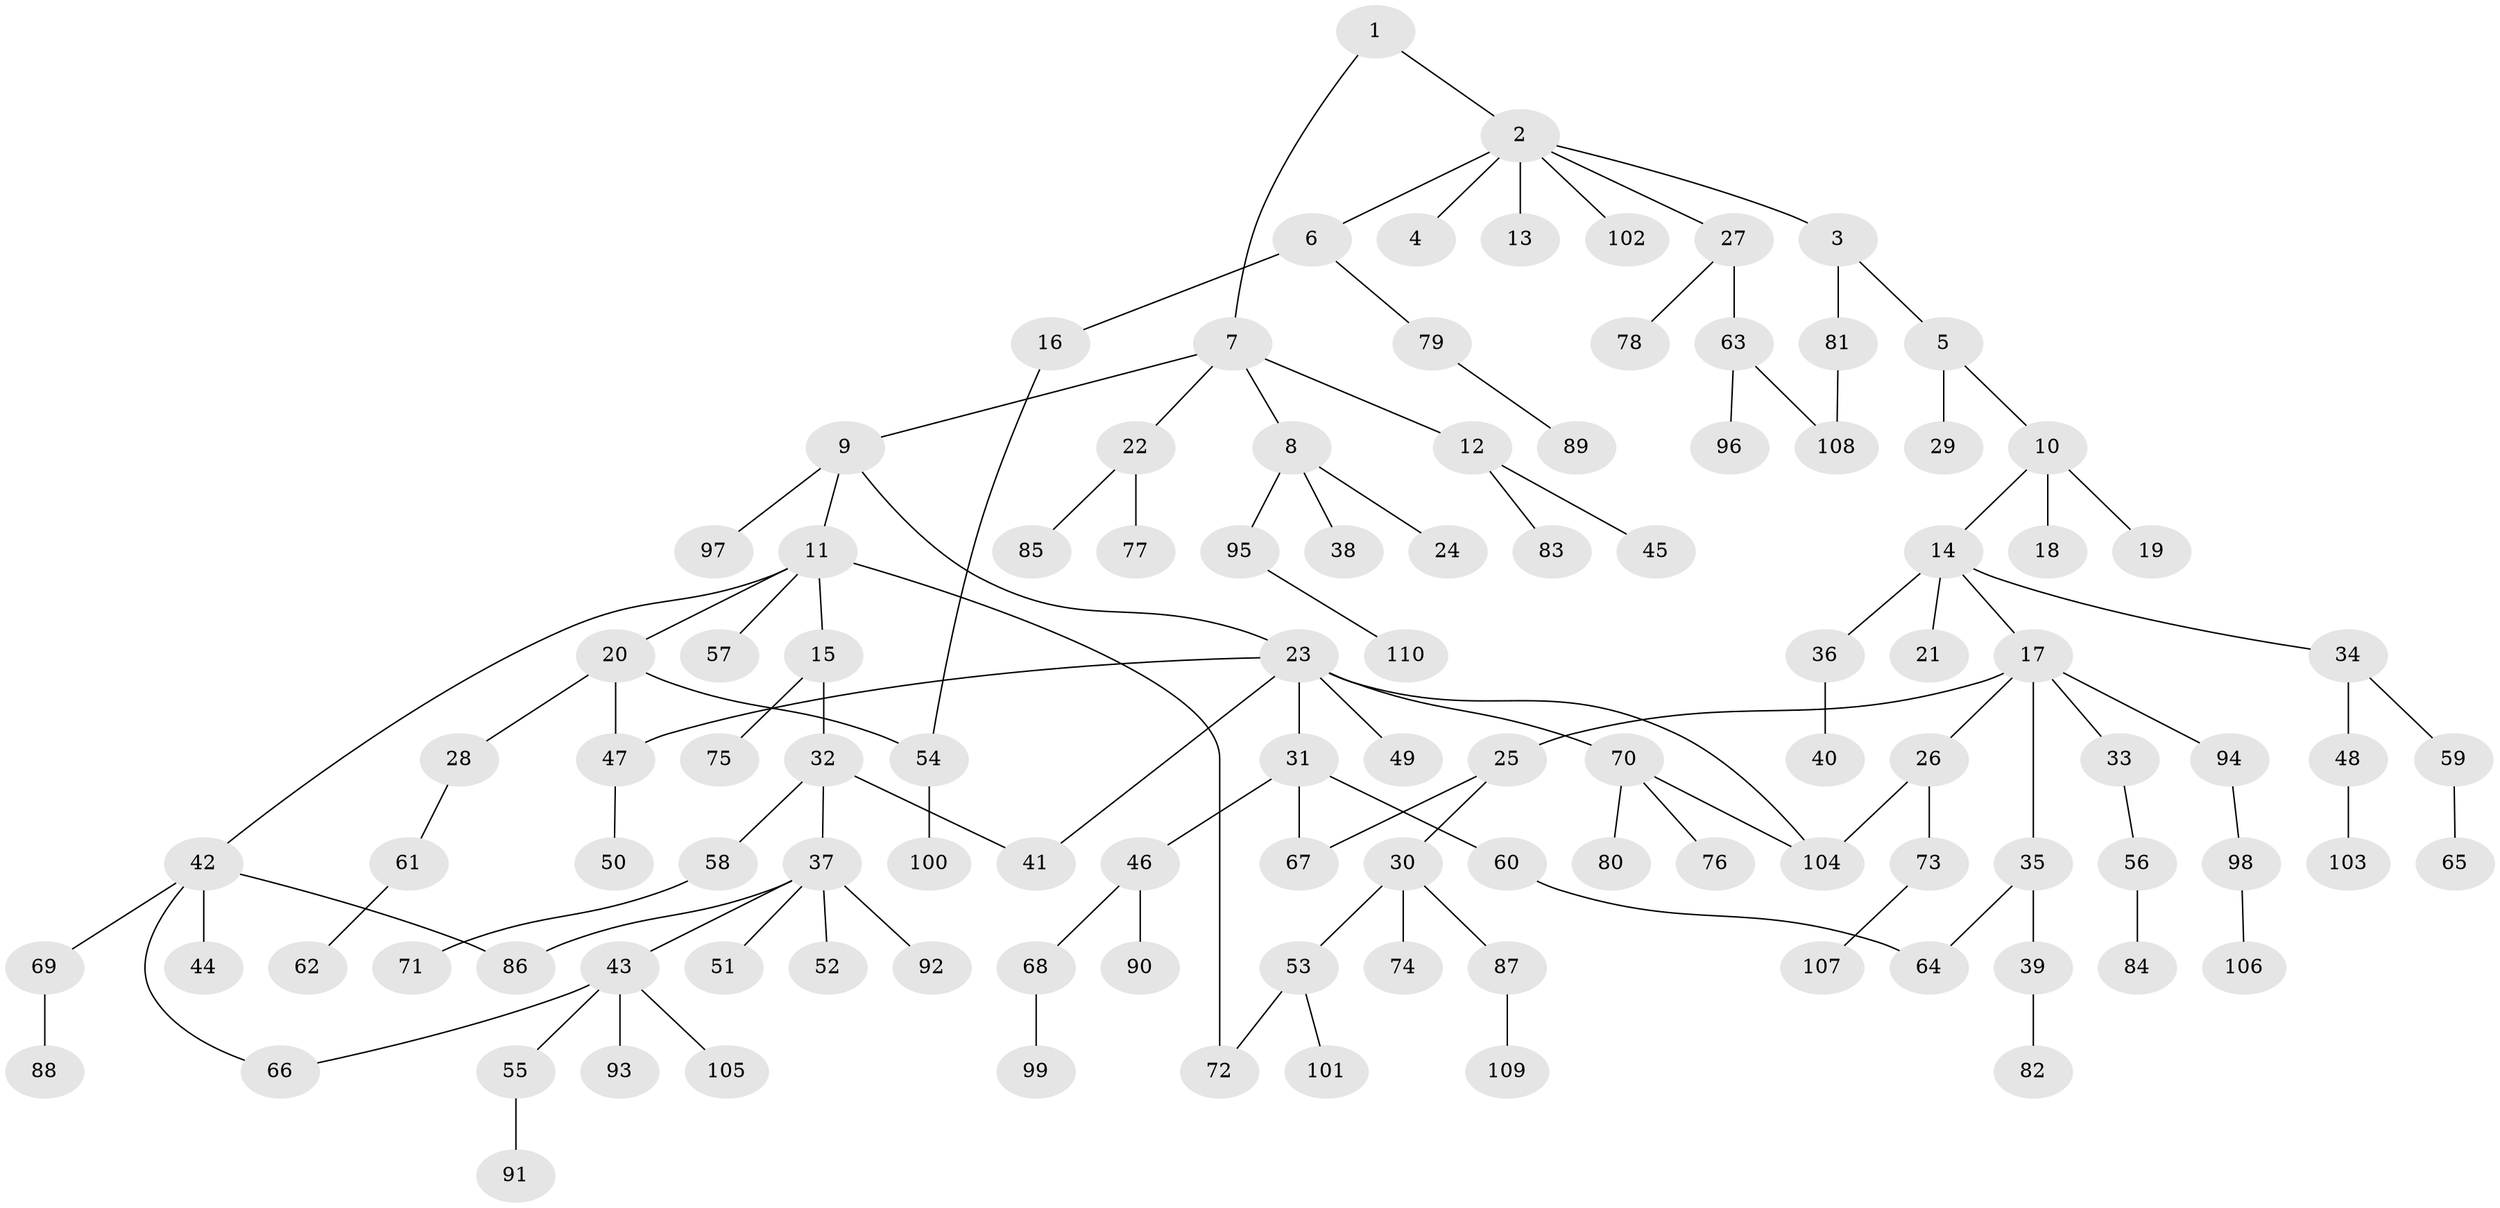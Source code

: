 // Generated by graph-tools (version 1.1) at 2025/25/03/09/25 03:25:32]
// undirected, 110 vertices, 120 edges
graph export_dot {
graph [start="1"]
  node [color=gray90,style=filled];
  1;
  2;
  3;
  4;
  5;
  6;
  7;
  8;
  9;
  10;
  11;
  12;
  13;
  14;
  15;
  16;
  17;
  18;
  19;
  20;
  21;
  22;
  23;
  24;
  25;
  26;
  27;
  28;
  29;
  30;
  31;
  32;
  33;
  34;
  35;
  36;
  37;
  38;
  39;
  40;
  41;
  42;
  43;
  44;
  45;
  46;
  47;
  48;
  49;
  50;
  51;
  52;
  53;
  54;
  55;
  56;
  57;
  58;
  59;
  60;
  61;
  62;
  63;
  64;
  65;
  66;
  67;
  68;
  69;
  70;
  71;
  72;
  73;
  74;
  75;
  76;
  77;
  78;
  79;
  80;
  81;
  82;
  83;
  84;
  85;
  86;
  87;
  88;
  89;
  90;
  91;
  92;
  93;
  94;
  95;
  96;
  97;
  98;
  99;
  100;
  101;
  102;
  103;
  104;
  105;
  106;
  107;
  108;
  109;
  110;
  1 -- 2;
  1 -- 7;
  2 -- 3;
  2 -- 4;
  2 -- 6;
  2 -- 13;
  2 -- 27;
  2 -- 102;
  3 -- 5;
  3 -- 81;
  5 -- 10;
  5 -- 29;
  6 -- 16;
  6 -- 79;
  7 -- 8;
  7 -- 9;
  7 -- 12;
  7 -- 22;
  8 -- 24;
  8 -- 38;
  8 -- 95;
  9 -- 11;
  9 -- 23;
  9 -- 97;
  10 -- 14;
  10 -- 18;
  10 -- 19;
  11 -- 15;
  11 -- 20;
  11 -- 42;
  11 -- 57;
  11 -- 72;
  12 -- 45;
  12 -- 83;
  14 -- 17;
  14 -- 21;
  14 -- 34;
  14 -- 36;
  15 -- 32;
  15 -- 75;
  16 -- 54;
  17 -- 25;
  17 -- 26;
  17 -- 33;
  17 -- 35;
  17 -- 94;
  20 -- 28;
  20 -- 47;
  20 -- 54;
  22 -- 77;
  22 -- 85;
  23 -- 31;
  23 -- 41;
  23 -- 49;
  23 -- 70;
  23 -- 104;
  23 -- 47;
  25 -- 30;
  25 -- 67;
  26 -- 73;
  26 -- 104;
  27 -- 63;
  27 -- 78;
  28 -- 61;
  30 -- 53;
  30 -- 74;
  30 -- 87;
  31 -- 46;
  31 -- 60;
  31 -- 67;
  32 -- 37;
  32 -- 58;
  32 -- 41;
  33 -- 56;
  34 -- 48;
  34 -- 59;
  35 -- 39;
  35 -- 64;
  36 -- 40;
  37 -- 43;
  37 -- 51;
  37 -- 52;
  37 -- 92;
  37 -- 86;
  39 -- 82;
  42 -- 44;
  42 -- 66;
  42 -- 69;
  42 -- 86;
  43 -- 55;
  43 -- 93;
  43 -- 105;
  43 -- 66;
  46 -- 68;
  46 -- 90;
  47 -- 50;
  48 -- 103;
  53 -- 101;
  53 -- 72;
  54 -- 100;
  55 -- 91;
  56 -- 84;
  58 -- 71;
  59 -- 65;
  60 -- 64;
  61 -- 62;
  63 -- 96;
  63 -- 108;
  68 -- 99;
  69 -- 88;
  70 -- 76;
  70 -- 80;
  70 -- 104;
  73 -- 107;
  79 -- 89;
  81 -- 108;
  87 -- 109;
  94 -- 98;
  95 -- 110;
  98 -- 106;
}
